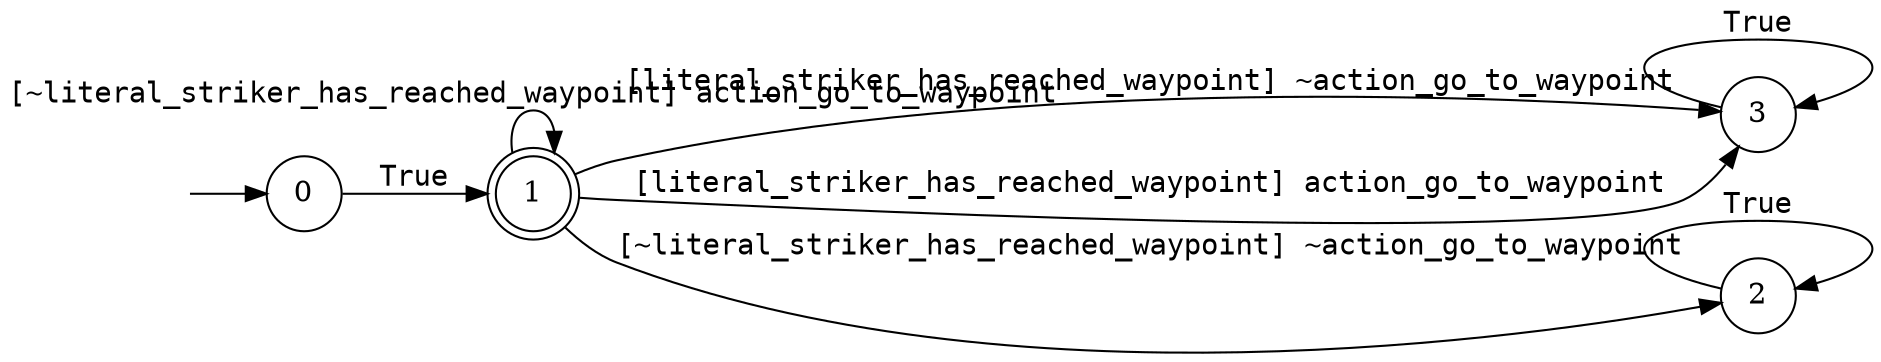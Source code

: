             digraph MONA_DFA {
             rankdir = LR;
             center = true;
             size = "14.5,20.5";
             edge [fontname = Courier];
             node [height = .5, width = .5];
             node [shape = doublecircle]; 1;
             node [shape = circle]; 1;
             init [shape = plaintext, label = ""];
init -> 0;
0 -> 1 [label="True"];
3 -> 3 [label="True"];
1 -> 2 [label="[~literal_striker_has_reached_waypoint] ~action_go_to_waypoint"];
1 -> 3 [label="[literal_striker_has_reached_waypoint] ~action_go_to_waypoint"];
1 -> 1 [label="[~literal_striker_has_reached_waypoint] action_go_to_waypoint"];
1 -> 3 [label="[literal_striker_has_reached_waypoint] action_go_to_waypoint"];
2 -> 2 [label="True"];
}
